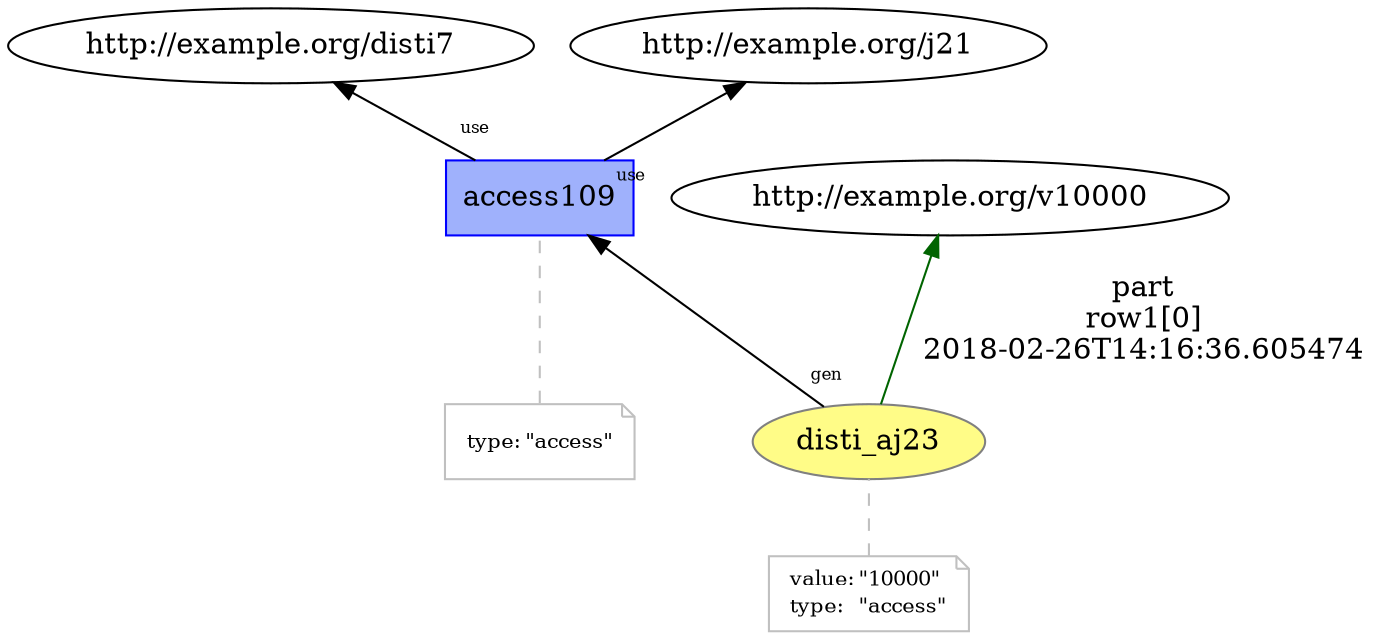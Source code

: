 digraph "PROV" { size="16,12"; rankdir="BT";
"http://example.org/disti_aj23" [fillcolor="#FFFC87",color="#808080",style="filled",label="disti_aj23",URL="http://example.org/disti_aj23"]
"-attrs0" [color="gray",shape="note",fontsize="10",fontcolor="black",label=<<TABLE cellpadding="0" border="0">
	<TR>
	    <TD align="left">value:</TD>
	    <TD align="left">&quot;10000&quot;</TD>
	</TR>
	<TR>
	    <TD align="left">type:</TD>
	    <TD align="left">&quot;access&quot;</TD>
	</TR>
</TABLE>>]
"-attrs0" -> "http://example.org/disti_aj23" [color="gray",style="dashed",arrowhead="none"]
"http://example.org/disti_aj23" -> "http://example.org/v10000" [labelfontsize="8",labeldistance="1.5",color="darkgreen",labelangle="60.0",rotation="20",label="part
row1[0]
2018-02-26T14:16:36.605474"]
"http://example.org/access109" [fillcolor="#9FB1FC",color="#0000FF",shape="polygon",sides="4",style="filled",label="access109",URL="http://example.org/access109"]
"-attrs1" [color="gray",shape="note",fontsize="10",fontcolor="black",label=<<TABLE cellpadding="0" border="0">
	<TR>
	    <TD align="left">type:</TD>
	    <TD align="left">&quot;access&quot;</TD>
	</TR>
</TABLE>>]
"-attrs1" -> "http://example.org/access109" [color="gray",style="dashed",arrowhead="none"]
"http://example.org/access109" -> "http://example.org/disti7" [labelfontsize="8",labeldistance="1.5",labelangle="60.0",rotation="20",taillabel="use"]
"http://example.org/access109" -> "http://example.org/j21" [labelfontsize="8",labeldistance="1.5",labelangle="60.0",rotation="20",taillabel="use"]
"http://example.org/disti_aj23" -> "http://example.org/access109" [labelfontsize="8",labeldistance="1.5",labelangle="60.0",rotation="20",taillabel="gen"]
}